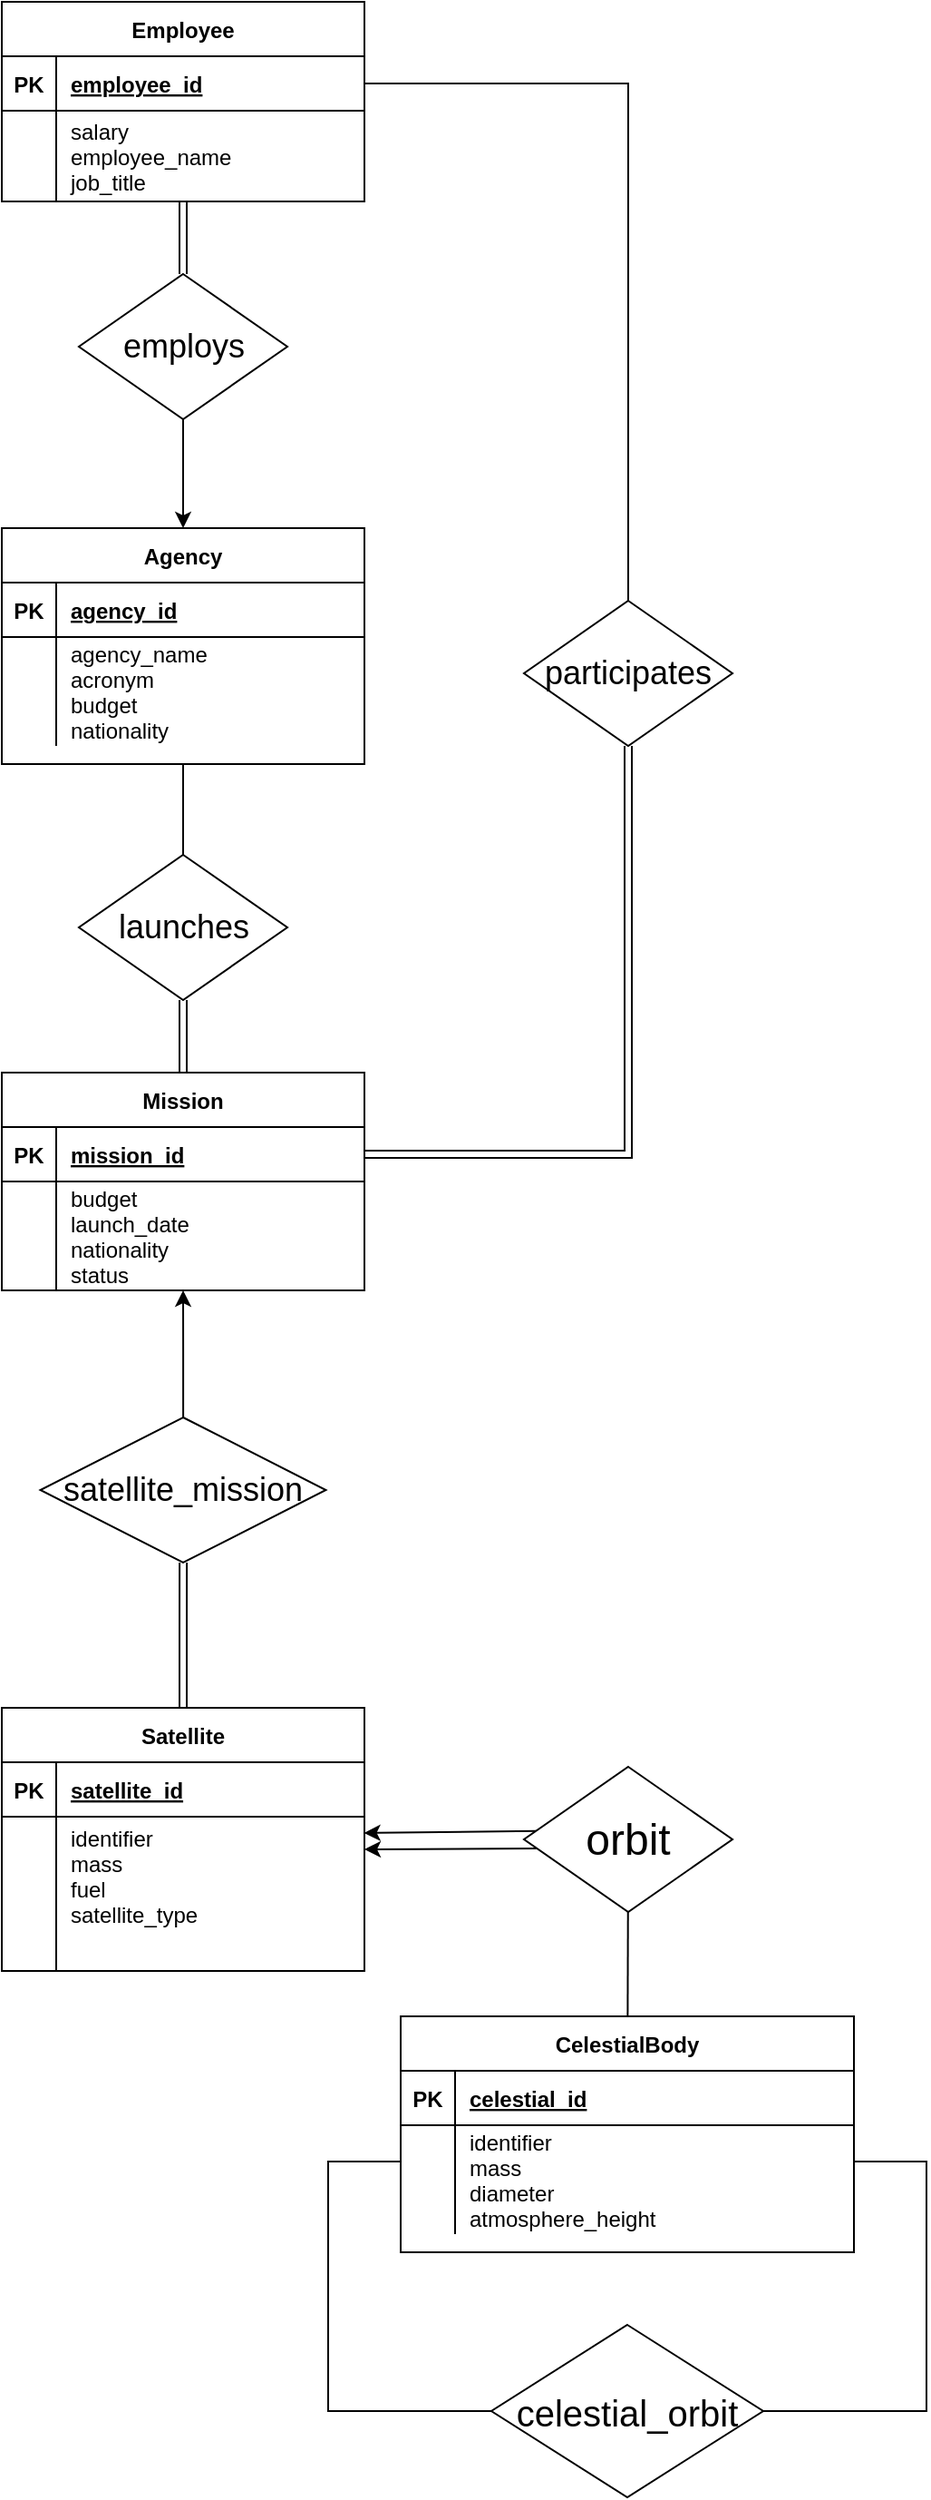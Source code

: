 <mxfile version="22.0.2" type="device">
  <diagram id="R2lEEEUBdFMjLlhIrx00" name="Page-1">
    <mxGraphModel dx="1418" dy="1928" grid="1" gridSize="10" guides="1" tooltips="1" connect="1" arrows="1" fold="1" page="1" pageScale="1" pageWidth="850" pageHeight="1100" math="0" shadow="0" extFonts="Permanent Marker^https://fonts.googleapis.com/css?family=Permanent+Marker">
      <root>
        <mxCell id="0" />
        <mxCell id="1" parent="0" />
        <mxCell id="OnQF7Efn21lv7eKaw0Ne-39" style="edgeStyle=orthogonalEdgeStyle;rounded=0;orthogonalLoop=1;jettySize=auto;html=1;endArrow=none;endFill=0;shape=link;" parent="1" source="C-vyLk0tnHw3VtMMgP7b-13" target="OnQF7Efn21lv7eKaw0Ne-38" edge="1">
          <mxGeometry relative="1" as="geometry" />
        </mxCell>
        <mxCell id="C-vyLk0tnHw3VtMMgP7b-13" value="Satellite" style="shape=table;startSize=30;container=1;collapsible=1;childLayout=tableLayout;fixedRows=1;rowLines=0;fontStyle=1;align=center;resizeLast=1;" parent="1" vertex="1">
          <mxGeometry x="80" y="630" width="200" height="145" as="geometry" />
        </mxCell>
        <mxCell id="C-vyLk0tnHw3VtMMgP7b-14" value="" style="shape=partialRectangle;collapsible=0;dropTarget=0;pointerEvents=0;fillColor=none;points=[[0,0.5],[1,0.5]];portConstraint=eastwest;top=0;left=0;right=0;bottom=1;" parent="C-vyLk0tnHw3VtMMgP7b-13" vertex="1">
          <mxGeometry y="30" width="200" height="30" as="geometry" />
        </mxCell>
        <mxCell id="C-vyLk0tnHw3VtMMgP7b-15" value="PK" style="shape=partialRectangle;overflow=hidden;connectable=0;fillColor=none;top=0;left=0;bottom=0;right=0;fontStyle=1;" parent="C-vyLk0tnHw3VtMMgP7b-14" vertex="1">
          <mxGeometry width="30" height="30" as="geometry">
            <mxRectangle width="30" height="30" as="alternateBounds" />
          </mxGeometry>
        </mxCell>
        <mxCell id="C-vyLk0tnHw3VtMMgP7b-16" value="satellite_id" style="shape=partialRectangle;overflow=hidden;connectable=0;fillColor=none;top=0;left=0;bottom=0;right=0;align=left;spacingLeft=6;fontStyle=5;" parent="C-vyLk0tnHw3VtMMgP7b-14" vertex="1">
          <mxGeometry x="30" width="170" height="30" as="geometry">
            <mxRectangle width="170" height="30" as="alternateBounds" />
          </mxGeometry>
        </mxCell>
        <mxCell id="C-vyLk0tnHw3VtMMgP7b-17" value="" style="shape=partialRectangle;collapsible=0;dropTarget=0;pointerEvents=0;fillColor=none;points=[[0,0.5],[1,0.5]];portConstraint=eastwest;top=0;left=0;right=0;bottom=0;" parent="C-vyLk0tnHw3VtMMgP7b-13" vertex="1">
          <mxGeometry y="60" width="200" height="65" as="geometry" />
        </mxCell>
        <mxCell id="C-vyLk0tnHw3VtMMgP7b-18" value="" style="shape=partialRectangle;overflow=hidden;connectable=0;fillColor=none;top=0;left=0;bottom=0;right=0;" parent="C-vyLk0tnHw3VtMMgP7b-17" vertex="1">
          <mxGeometry width="30" height="65" as="geometry">
            <mxRectangle width="30" height="65" as="alternateBounds" />
          </mxGeometry>
        </mxCell>
        <mxCell id="C-vyLk0tnHw3VtMMgP7b-19" value="identifier&#xa;mass&#xa;fuel&#xa;satellite_type" style="shape=partialRectangle;overflow=hidden;connectable=0;fillColor=none;top=0;left=0;bottom=0;right=0;align=left;spacingLeft=6;" parent="C-vyLk0tnHw3VtMMgP7b-17" vertex="1">
          <mxGeometry x="30" width="170" height="65" as="geometry">
            <mxRectangle width="170" height="65" as="alternateBounds" />
          </mxGeometry>
        </mxCell>
        <mxCell id="C-vyLk0tnHw3VtMMgP7b-20" value="" style="shape=partialRectangle;collapsible=0;dropTarget=0;pointerEvents=0;fillColor=none;points=[[0,0.5],[1,0.5]];portConstraint=eastwest;top=0;left=0;right=0;bottom=0;" parent="C-vyLk0tnHw3VtMMgP7b-13" vertex="1">
          <mxGeometry y="125" width="200" height="20" as="geometry" />
        </mxCell>
        <mxCell id="C-vyLk0tnHw3VtMMgP7b-21" value="" style="shape=partialRectangle;overflow=hidden;connectable=0;fillColor=none;top=0;left=0;bottom=0;right=0;" parent="C-vyLk0tnHw3VtMMgP7b-20" vertex="1">
          <mxGeometry width="30" height="20" as="geometry">
            <mxRectangle width="30" height="20" as="alternateBounds" />
          </mxGeometry>
        </mxCell>
        <mxCell id="C-vyLk0tnHw3VtMMgP7b-22" value="" style="shape=partialRectangle;overflow=hidden;connectable=0;fillColor=none;top=0;left=0;bottom=0;right=0;align=left;spacingLeft=6;" parent="C-vyLk0tnHw3VtMMgP7b-20" vertex="1">
          <mxGeometry x="30" width="170" height="20" as="geometry">
            <mxRectangle width="170" height="20" as="alternateBounds" />
          </mxGeometry>
        </mxCell>
        <mxCell id="OnQF7Efn21lv7eKaw0Ne-24" style="rounded=0;orthogonalLoop=1;jettySize=auto;html=1;startArrow=none;startFill=0;endArrow=none;endFill=0;" parent="1" source="C-vyLk0tnHw3VtMMgP7b-23" target="OnQF7Efn21lv7eKaw0Ne-21" edge="1">
          <mxGeometry relative="1" as="geometry" />
        </mxCell>
        <mxCell id="H_uVbFNpDUVnzzeYi5ee-2" style="edgeStyle=orthogonalEdgeStyle;rounded=0;orthogonalLoop=1;jettySize=auto;html=1;entryX=0;entryY=0.5;entryDx=0;entryDy=0;endArrow=none;endFill=0;" parent="1" source="C-vyLk0tnHw3VtMMgP7b-23" target="OnQF7Efn21lv7eKaw0Ne-18" edge="1">
          <mxGeometry relative="1" as="geometry">
            <Array as="points">
              <mxPoint x="260" y="880" />
              <mxPoint x="260" y="1018" />
            </Array>
          </mxGeometry>
        </mxCell>
        <mxCell id="H_uVbFNpDUVnzzeYi5ee-3" style="edgeStyle=orthogonalEdgeStyle;rounded=0;orthogonalLoop=1;jettySize=auto;html=1;entryX=1;entryY=0.5;entryDx=0;entryDy=0;endArrow=none;endFill=0;" parent="1" source="C-vyLk0tnHw3VtMMgP7b-23" target="OnQF7Efn21lv7eKaw0Ne-18" edge="1">
          <mxGeometry relative="1" as="geometry">
            <Array as="points">
              <mxPoint x="590" y="880" />
              <mxPoint x="590" y="1017" />
            </Array>
          </mxGeometry>
        </mxCell>
        <mxCell id="C-vyLk0tnHw3VtMMgP7b-23" value="CelestialBody" style="shape=table;startSize=30;container=1;collapsible=1;childLayout=tableLayout;fixedRows=1;rowLines=0;fontStyle=1;align=center;resizeLast=1;" parent="1" vertex="1">
          <mxGeometry x="300" y="800" width="250" height="130" as="geometry" />
        </mxCell>
        <mxCell id="C-vyLk0tnHw3VtMMgP7b-24" value="" style="shape=partialRectangle;collapsible=0;dropTarget=0;pointerEvents=0;fillColor=none;points=[[0,0.5],[1,0.5]];portConstraint=eastwest;top=0;left=0;right=0;bottom=1;" parent="C-vyLk0tnHw3VtMMgP7b-23" vertex="1">
          <mxGeometry y="30" width="250" height="30" as="geometry" />
        </mxCell>
        <mxCell id="C-vyLk0tnHw3VtMMgP7b-25" value="PK" style="shape=partialRectangle;overflow=hidden;connectable=0;fillColor=none;top=0;left=0;bottom=0;right=0;fontStyle=1;" parent="C-vyLk0tnHw3VtMMgP7b-24" vertex="1">
          <mxGeometry width="30" height="30" as="geometry">
            <mxRectangle width="30" height="30" as="alternateBounds" />
          </mxGeometry>
        </mxCell>
        <mxCell id="C-vyLk0tnHw3VtMMgP7b-26" value="celestial_id" style="shape=partialRectangle;overflow=hidden;connectable=0;fillColor=none;top=0;left=0;bottom=0;right=0;align=left;spacingLeft=6;fontStyle=5;" parent="C-vyLk0tnHw3VtMMgP7b-24" vertex="1">
          <mxGeometry x="30" width="220" height="30" as="geometry">
            <mxRectangle width="220" height="30" as="alternateBounds" />
          </mxGeometry>
        </mxCell>
        <mxCell id="C-vyLk0tnHw3VtMMgP7b-27" value="" style="shape=partialRectangle;collapsible=0;dropTarget=0;pointerEvents=0;fillColor=none;points=[[0,0.5],[1,0.5]];portConstraint=eastwest;top=0;left=0;right=0;bottom=0;" parent="C-vyLk0tnHw3VtMMgP7b-23" vertex="1">
          <mxGeometry y="60" width="250" height="60" as="geometry" />
        </mxCell>
        <mxCell id="C-vyLk0tnHw3VtMMgP7b-28" value="" style="shape=partialRectangle;overflow=hidden;connectable=0;fillColor=none;top=0;left=0;bottom=0;right=0;" parent="C-vyLk0tnHw3VtMMgP7b-27" vertex="1">
          <mxGeometry width="30" height="60" as="geometry">
            <mxRectangle width="30" height="60" as="alternateBounds" />
          </mxGeometry>
        </mxCell>
        <mxCell id="C-vyLk0tnHw3VtMMgP7b-29" value="identifier&#xa;mass&#xa;diameter&#xa;atmosphere_height" style="shape=partialRectangle;overflow=hidden;connectable=0;fillColor=none;top=0;left=0;bottom=0;right=0;align=left;spacingLeft=6;" parent="C-vyLk0tnHw3VtMMgP7b-27" vertex="1">
          <mxGeometry x="30" width="220" height="60" as="geometry">
            <mxRectangle width="220" height="60" as="alternateBounds" />
          </mxGeometry>
        </mxCell>
        <mxCell id="OnQF7Efn21lv7eKaw0Ne-2" value="Agency" style="shape=table;startSize=30;container=1;collapsible=1;childLayout=tableLayout;fixedRows=1;rowLines=0;fontStyle=1;align=center;resizeLast=1;" parent="1" vertex="1">
          <mxGeometry x="80" y="-20" width="200" height="130" as="geometry" />
        </mxCell>
        <mxCell id="OnQF7Efn21lv7eKaw0Ne-3" value="" style="shape=partialRectangle;collapsible=0;dropTarget=0;pointerEvents=0;fillColor=none;points=[[0,0.5],[1,0.5]];portConstraint=eastwest;top=0;left=0;right=0;bottom=1;" parent="OnQF7Efn21lv7eKaw0Ne-2" vertex="1">
          <mxGeometry y="30" width="200" height="30" as="geometry" />
        </mxCell>
        <mxCell id="OnQF7Efn21lv7eKaw0Ne-4" value="PK" style="shape=partialRectangle;overflow=hidden;connectable=0;fillColor=none;top=0;left=0;bottom=0;right=0;fontStyle=1;" parent="OnQF7Efn21lv7eKaw0Ne-3" vertex="1">
          <mxGeometry width="30" height="30" as="geometry">
            <mxRectangle width="30" height="30" as="alternateBounds" />
          </mxGeometry>
        </mxCell>
        <mxCell id="OnQF7Efn21lv7eKaw0Ne-5" value="agency_id" style="shape=partialRectangle;overflow=hidden;connectable=0;fillColor=none;top=0;left=0;bottom=0;right=0;align=left;spacingLeft=6;fontStyle=5;" parent="OnQF7Efn21lv7eKaw0Ne-3" vertex="1">
          <mxGeometry x="30" width="170" height="30" as="geometry">
            <mxRectangle width="170" height="30" as="alternateBounds" />
          </mxGeometry>
        </mxCell>
        <mxCell id="OnQF7Efn21lv7eKaw0Ne-6" value="" style="shape=partialRectangle;collapsible=0;dropTarget=0;pointerEvents=0;fillColor=none;points=[[0,0.5],[1,0.5]];portConstraint=eastwest;top=0;left=0;right=0;bottom=0;" parent="OnQF7Efn21lv7eKaw0Ne-2" vertex="1">
          <mxGeometry y="60" width="200" height="60" as="geometry" />
        </mxCell>
        <mxCell id="OnQF7Efn21lv7eKaw0Ne-7" value="" style="shape=partialRectangle;overflow=hidden;connectable=0;fillColor=none;top=0;left=0;bottom=0;right=0;" parent="OnQF7Efn21lv7eKaw0Ne-6" vertex="1">
          <mxGeometry width="30" height="60" as="geometry">
            <mxRectangle width="30" height="60" as="alternateBounds" />
          </mxGeometry>
        </mxCell>
        <mxCell id="OnQF7Efn21lv7eKaw0Ne-8" value="agency_name&#xa;acronym&#xa;budget&#xa;nationality" style="shape=partialRectangle;overflow=hidden;connectable=0;fillColor=none;top=0;left=0;bottom=0;right=0;align=left;spacingLeft=6;" parent="OnQF7Efn21lv7eKaw0Ne-6" vertex="1">
          <mxGeometry x="30" width="170" height="60" as="geometry">
            <mxRectangle width="170" height="60" as="alternateBounds" />
          </mxGeometry>
        </mxCell>
        <mxCell id="OnQF7Efn21lv7eKaw0Ne-47" style="rounded=0;orthogonalLoop=1;jettySize=auto;html=1;endArrow=none;endFill=0;shape=link;" parent="1" source="OnQF7Efn21lv7eKaw0Ne-9" target="OnQF7Efn21lv7eKaw0Ne-46" edge="1">
          <mxGeometry relative="1" as="geometry" />
        </mxCell>
        <mxCell id="OnQF7Efn21lv7eKaw0Ne-9" value="Employee" style="shape=table;startSize=30;container=1;collapsible=1;childLayout=tableLayout;fixedRows=1;rowLines=0;fontStyle=1;align=center;resizeLast=1;" parent="1" vertex="1">
          <mxGeometry x="80" y="-310" width="200" height="110" as="geometry" />
        </mxCell>
        <mxCell id="OnQF7Efn21lv7eKaw0Ne-10" value="" style="shape=partialRectangle;collapsible=0;dropTarget=0;pointerEvents=0;fillColor=none;points=[[0,0.5],[1,0.5]];portConstraint=eastwest;top=0;left=0;right=0;bottom=1;" parent="OnQF7Efn21lv7eKaw0Ne-9" vertex="1">
          <mxGeometry y="30" width="200" height="30" as="geometry" />
        </mxCell>
        <mxCell id="OnQF7Efn21lv7eKaw0Ne-11" value="PK" style="shape=partialRectangle;overflow=hidden;connectable=0;fillColor=none;top=0;left=0;bottom=0;right=0;fontStyle=1;" parent="OnQF7Efn21lv7eKaw0Ne-10" vertex="1">
          <mxGeometry width="30" height="30" as="geometry">
            <mxRectangle width="30" height="30" as="alternateBounds" />
          </mxGeometry>
        </mxCell>
        <mxCell id="OnQF7Efn21lv7eKaw0Ne-12" value="employee_id" style="shape=partialRectangle;overflow=hidden;connectable=0;fillColor=none;top=0;left=0;bottom=0;right=0;align=left;spacingLeft=6;fontStyle=5;" parent="OnQF7Efn21lv7eKaw0Ne-10" vertex="1">
          <mxGeometry x="30" width="170" height="30" as="geometry">
            <mxRectangle width="170" height="30" as="alternateBounds" />
          </mxGeometry>
        </mxCell>
        <mxCell id="OnQF7Efn21lv7eKaw0Ne-13" value="" style="shape=partialRectangle;collapsible=0;dropTarget=0;pointerEvents=0;fillColor=none;points=[[0,0.5],[1,0.5]];portConstraint=eastwest;top=0;left=0;right=0;bottom=0;" parent="OnQF7Efn21lv7eKaw0Ne-9" vertex="1">
          <mxGeometry y="60" width="200" height="50" as="geometry" />
        </mxCell>
        <mxCell id="OnQF7Efn21lv7eKaw0Ne-14" value="" style="shape=partialRectangle;overflow=hidden;connectable=0;fillColor=none;top=0;left=0;bottom=0;right=0;" parent="OnQF7Efn21lv7eKaw0Ne-13" vertex="1">
          <mxGeometry width="30" height="50" as="geometry">
            <mxRectangle width="30" height="50" as="alternateBounds" />
          </mxGeometry>
        </mxCell>
        <mxCell id="OnQF7Efn21lv7eKaw0Ne-15" value="salary&#xa;employee_name&#xa;job_title" style="shape=partialRectangle;overflow=hidden;connectable=0;fillColor=none;top=0;left=0;bottom=0;right=0;align=left;spacingLeft=6;" parent="OnQF7Efn21lv7eKaw0Ne-13" vertex="1">
          <mxGeometry x="30" width="170" height="50" as="geometry">
            <mxRectangle width="170" height="50" as="alternateBounds" />
          </mxGeometry>
        </mxCell>
        <mxCell id="OnQF7Efn21lv7eKaw0Ne-18" value="&lt;font style=&quot;font-size: 20px;&quot;&gt;celestial_orbit&lt;/font&gt;" style="rhombus;whiteSpace=wrap;html=1;" parent="1" vertex="1">
          <mxGeometry x="350" y="970" width="150" height="95" as="geometry" />
        </mxCell>
        <mxCell id="fQ6Afk73IqS5YjXyjYN_-2" style="rounded=0;orthogonalLoop=1;jettySize=auto;html=1;exitX=0.066;exitY=0.563;exitDx=0;exitDy=0;exitPerimeter=0;" parent="1" source="OnQF7Efn21lv7eKaw0Ne-21" edge="1">
          <mxGeometry relative="1" as="geometry">
            <mxPoint x="367.5" y="775" as="sourcePoint" />
            <mxPoint x="280" y="708" as="targetPoint" />
          </mxGeometry>
        </mxCell>
        <mxCell id="fQ6Afk73IqS5YjXyjYN_-3" style="rounded=0;orthogonalLoop=1;jettySize=auto;html=1;exitX=0.06;exitY=0.442;exitDx=0;exitDy=0;exitPerimeter=0;entryX=0.999;entryY=0.138;entryDx=0;entryDy=0;entryPerimeter=0;" parent="1" source="OnQF7Efn21lv7eKaw0Ne-21" target="C-vyLk0tnHw3VtMMgP7b-17" edge="1">
          <mxGeometry relative="1" as="geometry">
            <mxPoint x="368" y="765.49" as="sourcePoint" />
            <mxPoint x="280.5" y="765.002" as="targetPoint" />
          </mxGeometry>
        </mxCell>
        <mxCell id="OnQF7Efn21lv7eKaw0Ne-21" value="&lt;font style=&quot;font-size: 24px;&quot;&gt;orbit&lt;/font&gt;" style="rhombus;whiteSpace=wrap;html=1;" parent="1" vertex="1">
          <mxGeometry x="368" y="662.5" width="115" height="80" as="geometry" />
        </mxCell>
        <mxCell id="OnQF7Efn21lv7eKaw0Ne-44" style="edgeStyle=orthogonalEdgeStyle;rounded=0;orthogonalLoop=1;jettySize=auto;html=1;shape=link;" parent="1" source="OnQF7Efn21lv7eKaw0Ne-31" target="OnQF7Efn21lv7eKaw0Ne-43" edge="1">
          <mxGeometry relative="1" as="geometry" />
        </mxCell>
        <mxCell id="OnQF7Efn21lv7eKaw0Ne-31" value="Mission" style="shape=table;startSize=30;container=1;collapsible=1;childLayout=tableLayout;fixedRows=1;rowLines=0;fontStyle=1;align=center;resizeLast=1;" parent="1" vertex="1">
          <mxGeometry x="80" y="280" width="200" height="120" as="geometry" />
        </mxCell>
        <mxCell id="OnQF7Efn21lv7eKaw0Ne-32" value="" style="shape=partialRectangle;collapsible=0;dropTarget=0;pointerEvents=0;fillColor=none;points=[[0,0.5],[1,0.5]];portConstraint=eastwest;top=0;left=0;right=0;bottom=1;" parent="OnQF7Efn21lv7eKaw0Ne-31" vertex="1">
          <mxGeometry y="30" width="200" height="30" as="geometry" />
        </mxCell>
        <mxCell id="OnQF7Efn21lv7eKaw0Ne-33" value="PK" style="shape=partialRectangle;overflow=hidden;connectable=0;fillColor=none;top=0;left=0;bottom=0;right=0;fontStyle=1;" parent="OnQF7Efn21lv7eKaw0Ne-32" vertex="1">
          <mxGeometry width="30" height="30" as="geometry">
            <mxRectangle width="30" height="30" as="alternateBounds" />
          </mxGeometry>
        </mxCell>
        <mxCell id="OnQF7Efn21lv7eKaw0Ne-34" value="mission_id" style="shape=partialRectangle;overflow=hidden;connectable=0;fillColor=none;top=0;left=0;bottom=0;right=0;align=left;spacingLeft=6;fontStyle=5;" parent="OnQF7Efn21lv7eKaw0Ne-32" vertex="1">
          <mxGeometry x="30" width="170" height="30" as="geometry">
            <mxRectangle width="170" height="30" as="alternateBounds" />
          </mxGeometry>
        </mxCell>
        <mxCell id="OnQF7Efn21lv7eKaw0Ne-35" value="" style="shape=partialRectangle;collapsible=0;dropTarget=0;pointerEvents=0;fillColor=none;points=[[0,0.5],[1,0.5]];portConstraint=eastwest;top=0;left=0;right=0;bottom=0;" parent="OnQF7Efn21lv7eKaw0Ne-31" vertex="1">
          <mxGeometry y="60" width="200" height="60" as="geometry" />
        </mxCell>
        <mxCell id="OnQF7Efn21lv7eKaw0Ne-36" value="" style="shape=partialRectangle;overflow=hidden;connectable=0;fillColor=none;top=0;left=0;bottom=0;right=0;" parent="OnQF7Efn21lv7eKaw0Ne-35" vertex="1">
          <mxGeometry width="30" height="60" as="geometry">
            <mxRectangle width="30" height="60" as="alternateBounds" />
          </mxGeometry>
        </mxCell>
        <mxCell id="OnQF7Efn21lv7eKaw0Ne-37" value="budget&#xa;launch_date&#xa;nationality&#xa;status" style="shape=partialRectangle;overflow=hidden;connectable=0;fillColor=none;top=0;left=0;bottom=0;right=0;align=left;spacingLeft=6;" parent="OnQF7Efn21lv7eKaw0Ne-35" vertex="1">
          <mxGeometry x="30" width="170" height="60" as="geometry">
            <mxRectangle width="170" height="60" as="alternateBounds" />
          </mxGeometry>
        </mxCell>
        <mxCell id="fQ6Afk73IqS5YjXyjYN_-4" style="edgeStyle=orthogonalEdgeStyle;rounded=0;orthogonalLoop=1;jettySize=auto;html=1;" parent="1" source="OnQF7Efn21lv7eKaw0Ne-38" target="OnQF7Efn21lv7eKaw0Ne-31" edge="1">
          <mxGeometry relative="1" as="geometry" />
        </mxCell>
        <mxCell id="OnQF7Efn21lv7eKaw0Ne-38" value="&lt;font style=&quot;font-size: 18px;&quot;&gt;satellite_mission&lt;/font&gt;" style="rhombus;whiteSpace=wrap;html=1;" parent="1" vertex="1">
          <mxGeometry x="101.25" y="470" width="157.5" height="80" as="geometry" />
        </mxCell>
        <mxCell id="OnQF7Efn21lv7eKaw0Ne-45" style="edgeStyle=orthogonalEdgeStyle;rounded=0;orthogonalLoop=1;jettySize=auto;html=1;endArrow=none;endFill=0;" parent="1" source="OnQF7Efn21lv7eKaw0Ne-43" target="OnQF7Efn21lv7eKaw0Ne-2" edge="1">
          <mxGeometry relative="1" as="geometry" />
        </mxCell>
        <mxCell id="OnQF7Efn21lv7eKaw0Ne-43" value="&lt;font style=&quot;font-size: 18px;&quot;&gt;launches&lt;/font&gt;" style="rhombus;whiteSpace=wrap;html=1;" parent="1" vertex="1">
          <mxGeometry x="122.5" y="160" width="115" height="80" as="geometry" />
        </mxCell>
        <mxCell id="OnQF7Efn21lv7eKaw0Ne-48" style="edgeStyle=orthogonalEdgeStyle;rounded=0;orthogonalLoop=1;jettySize=auto;html=1;endArrow=classic;endFill=1;" parent="1" source="OnQF7Efn21lv7eKaw0Ne-46" target="OnQF7Efn21lv7eKaw0Ne-2" edge="1">
          <mxGeometry relative="1" as="geometry" />
        </mxCell>
        <mxCell id="OnQF7Efn21lv7eKaw0Ne-46" value="&lt;font style=&quot;font-size: 18px;&quot;&gt;employs&lt;/font&gt;" style="rhombus;whiteSpace=wrap;html=1;" parent="1" vertex="1">
          <mxGeometry x="122.5" y="-160" width="115" height="80" as="geometry" />
        </mxCell>
        <mxCell id="k_z5smAPfGws4BbUcNhc-3" style="edgeStyle=orthogonalEdgeStyle;rounded=0;orthogonalLoop=1;jettySize=auto;html=1;entryX=1;entryY=0.5;entryDx=0;entryDy=0;shape=link;" parent="1" source="k_z5smAPfGws4BbUcNhc-1" target="OnQF7Efn21lv7eKaw0Ne-32" edge="1">
          <mxGeometry relative="1" as="geometry" />
        </mxCell>
        <mxCell id="k_z5smAPfGws4BbUcNhc-4" style="edgeStyle=orthogonalEdgeStyle;rounded=0;orthogonalLoop=1;jettySize=auto;html=1;entryX=1;entryY=0.5;entryDx=0;entryDy=0;endArrow=none;endFill=0;" parent="1" source="k_z5smAPfGws4BbUcNhc-1" target="OnQF7Efn21lv7eKaw0Ne-10" edge="1">
          <mxGeometry relative="1" as="geometry" />
        </mxCell>
        <mxCell id="k_z5smAPfGws4BbUcNhc-1" value="&lt;font style=&quot;font-size: 18px;&quot;&gt;participates&lt;/font&gt;" style="rhombus;whiteSpace=wrap;html=1;" parent="1" vertex="1">
          <mxGeometry x="368" y="20" width="115" height="80" as="geometry" />
        </mxCell>
      </root>
    </mxGraphModel>
  </diagram>
</mxfile>
